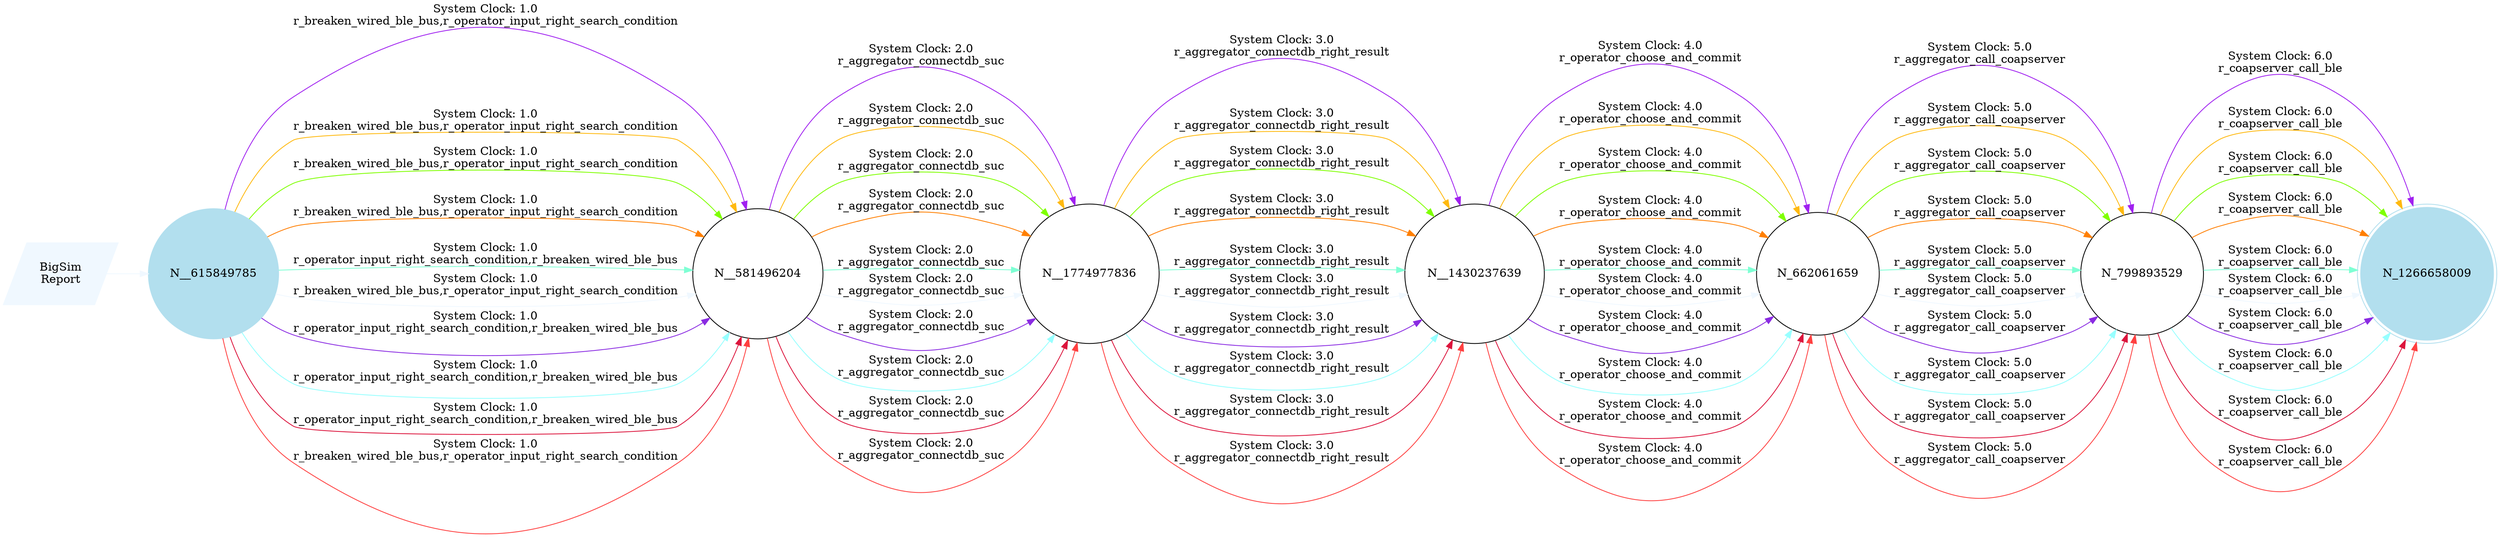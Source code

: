 digraph reaction_graph {
   rankdir=LR;
   Node [shape = circle];
   BigSim_Report [shape = parallelogram color = aliceblue style=filled label="BigSim
Report"];
BigSim_Report -> N__615849785[color = aliceblue label = ""];
 N__615849785
 [shape=circle, color=lightblue2, style=filled];
N__1430237639[ label="N__1430237639"];
 N__1430237639 -> N_662061659[ color = purple label = "System Clock: 4.0
r_operator_choose_and_commit"];
N_662061659[ label="N_662061659"];
 N_662061659 -> N_799893529[ color = purple label = "System Clock: 5.0
r_aggregator_call_coapserver"];
N__1774977836[ label="N__1774977836"];
 N__1774977836 -> N__1430237639[ color = purple label = "System Clock: 3.0
r_aggregator_connectdb_right_result"];
N_799893529[ label="N_799893529"];
 N_799893529 -> N_1266658009[ color = purple label = "System Clock: 6.0
r_coapserver_call_ble"];
N__581496204[ label="N__581496204"];
 N__581496204 -> N__1774977836[ color = purple label = "System Clock: 2.0
r_aggregator_connectdb_suc"];
N_1266658009[ shape = doublecircle, color=lightblue2, style=filled, label="N_1266658009"];
N__615849785[ label="N__615849785"];
 N__615849785 -> N__581496204[ color = purple label = "System Clock: 1.0
r_breaken_wired_ble_bus,r_operator_input_right_search_condition"];
N__1430237639[ label="N__1430237639"];
 N__1430237639 -> N_662061659[ color = darkgoldenrod1 label = "System Clock: 4.0
r_operator_choose_and_commit"];
N_662061659[ label="N_662061659"];
 N_662061659 -> N_799893529[ color = darkgoldenrod1 label = "System Clock: 5.0
r_aggregator_call_coapserver"];
N__1774977836[ label="N__1774977836"];
 N__1774977836 -> N__1430237639[ color = darkgoldenrod1 label = "System Clock: 3.0
r_aggregator_connectdb_right_result"];
N_799893529[ label="N_799893529"];
 N_799893529 -> N_1266658009[ color = darkgoldenrod1 label = "System Clock: 6.0
r_coapserver_call_ble"];
N__581496204[ label="N__581496204"];
 N__581496204 -> N__1774977836[ color = darkgoldenrod1 label = "System Clock: 2.0
r_aggregator_connectdb_suc"];
N_1266658009[ shape = doublecircle, color=lightblue2, style=filled, label="N_1266658009"];
N__615849785[ label="N__615849785"];
 N__615849785 -> N__581496204[ color = darkgoldenrod1 label = "System Clock: 1.0
r_breaken_wired_ble_bus,r_operator_input_right_search_condition"];
N__1430237639[ label="N__1430237639"];
 N__1430237639 -> N_662061659[ color = chartreuse1 label = "System Clock: 4.0
r_operator_choose_and_commit"];
N_662061659[ label="N_662061659"];
 N_662061659 -> N_799893529[ color = chartreuse1 label = "System Clock: 5.0
r_aggregator_call_coapserver"];
N__1774977836[ label="N__1774977836"];
 N__1774977836 -> N__1430237639[ color = chartreuse1 label = "System Clock: 3.0
r_aggregator_connectdb_right_result"];
N_799893529[ label="N_799893529"];
 N_799893529 -> N_1266658009[ color = chartreuse1 label = "System Clock: 6.0
r_coapserver_call_ble"];
N__581496204[ label="N__581496204"];
 N__581496204 -> N__1774977836[ color = chartreuse1 label = "System Clock: 2.0
r_aggregator_connectdb_suc"];
N_1266658009[ shape = doublecircle, color=lightblue2, style=filled, label="N_1266658009"];
N__615849785[ label="N__615849785"];
 N__615849785 -> N__581496204[ color = chartreuse1 label = "System Clock: 1.0
r_breaken_wired_ble_bus,r_operator_input_right_search_condition"];
N__1430237639[ label="N__1430237639"];
 N__1430237639 -> N_662061659[ color = darkorange1 label = "System Clock: 4.0
r_operator_choose_and_commit"];
N_662061659[ label="N_662061659"];
 N_662061659 -> N_799893529[ color = darkorange1 label = "System Clock: 5.0
r_aggregator_call_coapserver"];
N__1774977836[ label="N__1774977836"];
 N__1774977836 -> N__1430237639[ color = darkorange1 label = "System Clock: 3.0
r_aggregator_connectdb_right_result"];
N_799893529[ label="N_799893529"];
 N_799893529 -> N_1266658009[ color = darkorange1 label = "System Clock: 6.0
r_coapserver_call_ble"];
N__581496204[ label="N__581496204"];
 N__581496204 -> N__1774977836[ color = darkorange1 label = "System Clock: 2.0
r_aggregator_connectdb_suc"];
N_1266658009[ shape = doublecircle, color=lightblue2, style=filled, label="N_1266658009"];
N__615849785[ label="N__615849785"];
 N__615849785 -> N__581496204[ color = darkorange1 label = "System Clock: 1.0
r_breaken_wired_ble_bus,r_operator_input_right_search_condition"];
N__1430237639[ label="N__1430237639"];
 N__1430237639 -> N_662061659[ color = aquamarine1 label = "System Clock: 4.0
r_operator_choose_and_commit"];
N_662061659[ label="N_662061659"];
 N_662061659 -> N_799893529[ color = aquamarine1 label = "System Clock: 5.0
r_aggregator_call_coapserver"];
N__1774977836[ label="N__1774977836"];
 N__1774977836 -> N__1430237639[ color = aquamarine1 label = "System Clock: 3.0
r_aggregator_connectdb_right_result"];
N_799893529[ label="N_799893529"];
 N_799893529 -> N_1266658009[ color = aquamarine1 label = "System Clock: 6.0
r_coapserver_call_ble"];
N__581496204[ label="N__581496204"];
 N__581496204 -> N__1774977836[ color = aquamarine1 label = "System Clock: 2.0
r_aggregator_connectdb_suc"];
N_1266658009[ shape = doublecircle, color=lightblue2, style=filled, label="N_1266658009"];
N__615849785[ label="N__615849785"];
 N__615849785 -> N__581496204[ color = aquamarine1 label = "System Clock: 1.0
r_operator_input_right_search_condition,r_breaken_wired_ble_bus"];
N__1430237639[ label="N__1430237639"];
 N__1430237639 -> N_662061659[ color = aliceblue label = "System Clock: 4.0
r_operator_choose_and_commit"];
N_662061659[ label="N_662061659"];
 N_662061659 -> N_799893529[ color = aliceblue label = "System Clock: 5.0
r_aggregator_call_coapserver"];
N__1774977836[ label="N__1774977836"];
 N__1774977836 -> N__1430237639[ color = aliceblue label = "System Clock: 3.0
r_aggregator_connectdb_right_result"];
N_799893529[ label="N_799893529"];
 N_799893529 -> N_1266658009[ color = aliceblue label = "System Clock: 6.0
r_coapserver_call_ble"];
N__581496204[ label="N__581496204"];
 N__581496204 -> N__1774977836[ color = aliceblue label = "System Clock: 2.0
r_aggregator_connectdb_suc"];
N_1266658009[ shape = doublecircle, color=lightblue2, style=filled, label="N_1266658009"];
N__615849785[ label="N__615849785"];
 N__615849785 -> N__581496204[ color = aliceblue label = "System Clock: 1.0
r_breaken_wired_ble_bus,r_operator_input_right_search_condition"];
N__1430237639[ label="N__1430237639"];
 N__1430237639 -> N_662061659[ color = blueviolet label = "System Clock: 4.0
r_operator_choose_and_commit"];
N_662061659[ label="N_662061659"];
 N_662061659 -> N_799893529[ color = blueviolet label = "System Clock: 5.0
r_aggregator_call_coapserver"];
N__1774977836[ label="N__1774977836"];
 N__1774977836 -> N__1430237639[ color = blueviolet label = "System Clock: 3.0
r_aggregator_connectdb_right_result"];
N_799893529[ label="N_799893529"];
 N_799893529 -> N_1266658009[ color = blueviolet label = "System Clock: 6.0
r_coapserver_call_ble"];
N__581496204[ label="N__581496204"];
 N__581496204 -> N__1774977836[ color = blueviolet label = "System Clock: 2.0
r_aggregator_connectdb_suc"];
N_1266658009[ shape = doublecircle, color=lightblue2, style=filled, label="N_1266658009"];
N__615849785[ label="N__615849785"];
 N__615849785 -> N__581496204[ color = blueviolet label = "System Clock: 1.0
r_operator_input_right_search_condition,r_breaken_wired_ble_bus"];
N__1430237639[ label="N__1430237639"];
 N__1430237639 -> N_662061659[ color = darkslategray1 label = "System Clock: 4.0
r_operator_choose_and_commit"];
N_662061659[ label="N_662061659"];
 N_662061659 -> N_799893529[ color = darkslategray1 label = "System Clock: 5.0
r_aggregator_call_coapserver"];
N__1774977836[ label="N__1774977836"];
 N__1774977836 -> N__1430237639[ color = darkslategray1 label = "System Clock: 3.0
r_aggregator_connectdb_right_result"];
N_799893529[ label="N_799893529"];
 N_799893529 -> N_1266658009[ color = darkslategray1 label = "System Clock: 6.0
r_coapserver_call_ble"];
N__581496204[ label="N__581496204"];
 N__581496204 -> N__1774977836[ color = darkslategray1 label = "System Clock: 2.0
r_aggregator_connectdb_suc"];
N_1266658009[ shape = doublecircle, color=lightblue2, style=filled, label="N_1266658009"];
N__615849785[ label="N__615849785"];
 N__615849785 -> N__581496204[ color = darkslategray1 label = "System Clock: 1.0
r_operator_input_right_search_condition,r_breaken_wired_ble_bus"];
N__1430237639[ label="N__1430237639"];
 N__1430237639 -> N_662061659[ color = crimson label = "System Clock: 4.0
r_operator_choose_and_commit"];
N_662061659[ label="N_662061659"];
 N_662061659 -> N_799893529[ color = crimson label = "System Clock: 5.0
r_aggregator_call_coapserver"];
N__1774977836[ label="N__1774977836"];
 N__1774977836 -> N__1430237639[ color = crimson label = "System Clock: 3.0
r_aggregator_connectdb_right_result"];
N_799893529[ label="N_799893529"];
 N_799893529 -> N_1266658009[ color = crimson label = "System Clock: 6.0
r_coapserver_call_ble"];
N__581496204[ label="N__581496204"];
 N__581496204 -> N__1774977836[ color = crimson label = "System Clock: 2.0
r_aggregator_connectdb_suc"];
N_1266658009[ shape = doublecircle, color=lightblue2, style=filled, label="N_1266658009"];
N__615849785[ label="N__615849785"];
 N__615849785 -> N__581496204[ color = crimson label = "System Clock: 1.0
r_operator_input_right_search_condition,r_breaken_wired_ble_bus"];
N__1430237639[ label="N__1430237639"];
 N__1430237639 -> N_662061659[ color = brown1 label = "System Clock: 4.0
r_operator_choose_and_commit"];
N_662061659[ label="N_662061659"];
 N_662061659 -> N_799893529[ color = brown1 label = "System Clock: 5.0
r_aggregator_call_coapserver"];
N__1774977836[ label="N__1774977836"];
 N__1774977836 -> N__1430237639[ color = brown1 label = "System Clock: 3.0
r_aggregator_connectdb_right_result"];
N_799893529[ label="N_799893529"];
 N_799893529 -> N_1266658009[ color = brown1 label = "System Clock: 6.0
r_coapserver_call_ble"];
N__581496204[ label="N__581496204"];
 N__581496204 -> N__1774977836[ color = brown1 label = "System Clock: 2.0
r_aggregator_connectdb_suc"];
N_1266658009[ shape = doublecircle, color=lightblue2, style=filled, label="N_1266658009"];
N__615849785[ label="N__615849785"];
 N__615849785 -> N__581496204[ color = brown1 label = "System Clock: 1.0
r_breaken_wired_ble_bus,r_operator_input_right_search_condition"];
}
